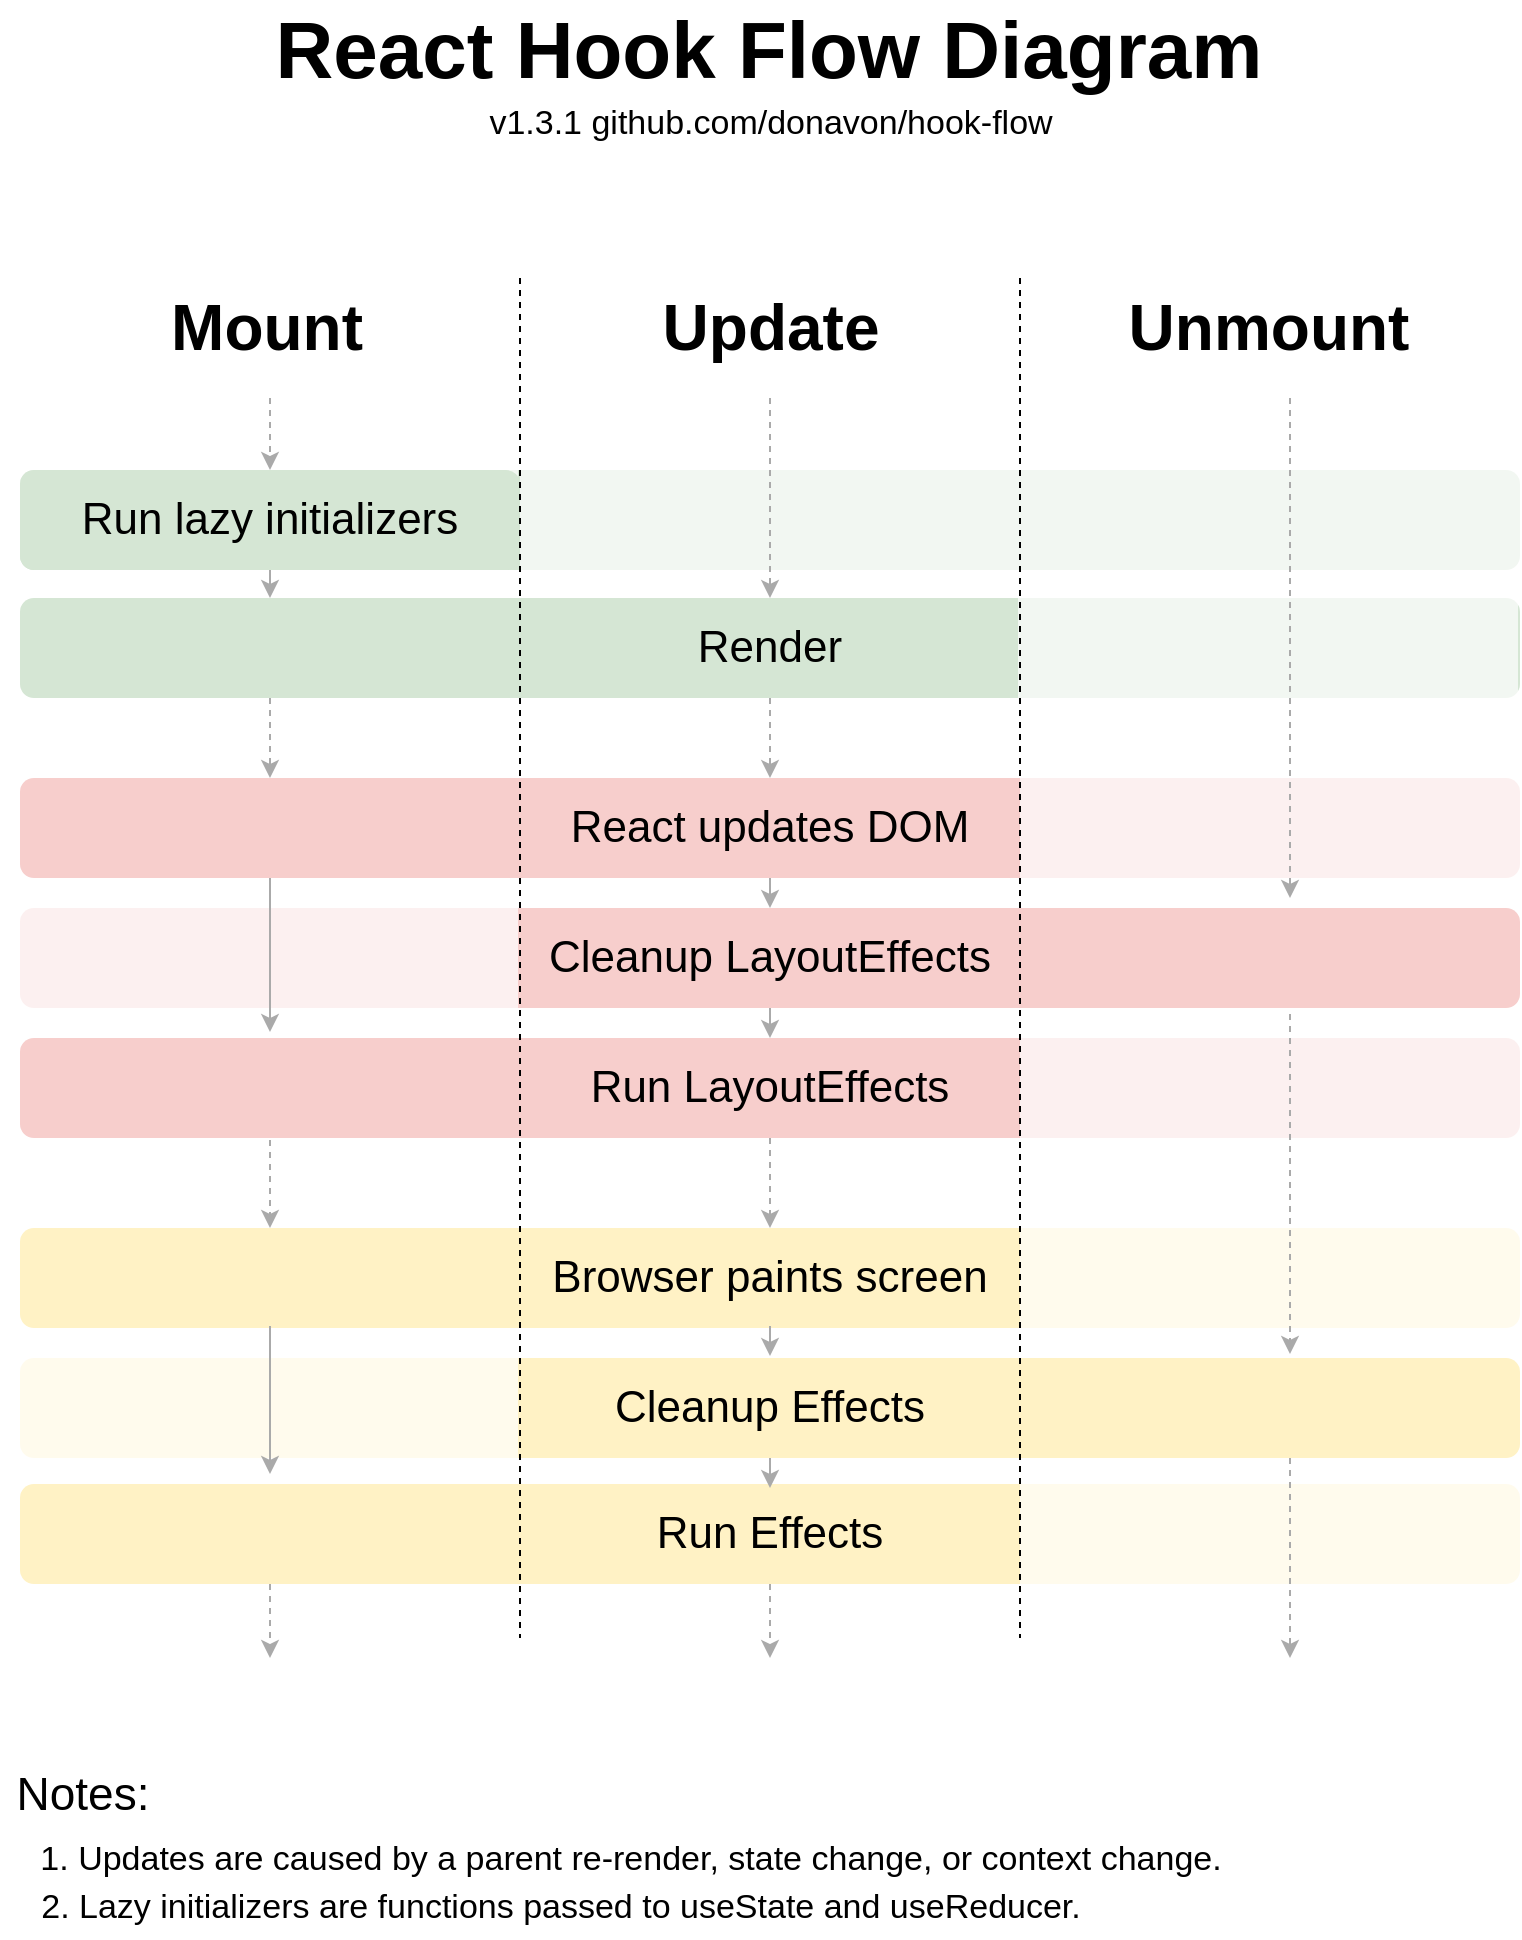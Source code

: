 <mxfile version="10.4.2" type="device"><diagram id="1f7LOVgMw23wa4iWRDQv" name="Page-1"><mxGraphModel dx="918" dy="625" grid="1" gridSize="10" guides="1" tooltips="1" connect="1" arrows="1" fold="1" page="1" pageScale="1" pageWidth="850" pageHeight="1100" background="#FFFFFF" math="0" shadow="0"><root><mxCell id="0"/><mxCell id="1" parent="0"/><mxCell id="P9dzV_uxmLl55_uZoSnp-31" value="&lt;font size=&quot;1&quot;&gt;&lt;b style=&quot;font-size: 40px&quot;&gt;React Hook Flow Diagram&lt;/b&gt;&lt;/font&gt;" style="text;html=1;resizable=0;autosize=1;align=center;verticalAlign=middle;points=[];fillColor=none;strokeColor=none;rounded=0;" parent="1" vertex="1"><mxGeometry x="169" y="50" width="510" height="30" as="geometry"/></mxCell><mxCell id="eATNRp91KAeAuzyoPof7-5" value="&lt;div style=&quot;text-align: left&quot;&gt;&lt;span&gt;2. Lazy initializers are functions passed to useState and useReducer.&lt;/span&gt;&lt;/div&gt;" style="text;html=1;resizable=0;autosize=1;align=center;verticalAlign=middle;points=[];fillColor=none;strokeColor=none;rounded=0;fontSize=17;" parent="1" vertex="1"><mxGeometry x="50" y="980" width="540" height="30" as="geometry"/></mxCell><mxCell id="wlTrHq-hXa-ltnFN4co9-39" style="edgeStyle=orthogonalEdgeStyle;rounded=0;orthogonalLoop=1;jettySize=auto;html=1;exitX=0.5;exitY=1;exitDx=0;exitDy=0;entryX=0.5;entryY=0;entryDx=0;entryDy=0;fontSize=32;dashed=1;strokeWidth=1;strokeColor=#aaaaaa;" parent="1" source="eATNRp91KAeAuzyoPof7-12" target="wlTrHq-hXa-ltnFN4co9-17" edge="1"><mxGeometry relative="1" as="geometry"/></mxCell><mxCell id="eATNRp91KAeAuzyoPof7-12" value="&lt;font style=&quot;font-size: 22px&quot;&gt;Render&lt;/font&gt;" style="rounded=1;whiteSpace=wrap;html=1;absoluteArcSize=1;arcSize=14;strokeWidth=2;fontSize=17;fillColor=#d5e6d4;strokeColor=none;" parent="1" vertex="1"><mxGeometry x="50" y="340" width="750" height="50" as="geometry"/></mxCell><mxCell id="eATNRp91KAeAuzyoPof7-39" value="v1.3.1 github.com/donavon/hook-flow&lt;br&gt;" style="text;html=1;resizable=0;autosize=1;align=center;verticalAlign=middle;points=[];fillColor=none;strokeColor=none;rounded=0;fontSize=17;" parent="1" vertex="1"><mxGeometry x="275" y="88" width="300" height="30" as="geometry"/></mxCell><mxCell id="wlTrHq-hXa-ltnFN4co9-2" value="&lt;div style=&quot;text-align: left&quot;&gt;&lt;span&gt;1. Updates are caused by a parent re-render, state change, or context change.&lt;/span&gt;&lt;/div&gt;" style="text;html=1;resizable=0;autosize=1;align=center;verticalAlign=middle;points=[];fillColor=none;strokeColor=none;rounded=0;fontSize=17;" parent="1" vertex="1"><mxGeometry x="50" y="956" width="610" height="30" as="geometry"/></mxCell><mxCell id="wlTrHq-hXa-ltnFN4co9-13" value="" style="whiteSpace=wrap;html=1;strokeColor=none;fillColor=#FFFFFF;fontSize=17;opacity=70;" parent="1" vertex="1"><mxGeometry x="549" y="334" width="250" height="61" as="geometry"/></mxCell><mxCell id="wlTrHq-hXa-ltnFN4co9-15" value="&lt;font style=&quot;font-size: 32px;&quot;&gt;Unmount&lt;/font&gt;" style="text;html=1;resizable=0;autosize=1;align=center;verticalAlign=middle;points=[];fillColor=none;strokeColor=none;rounded=0;fontSize=32;opacity=70;fontStyle=1" parent="1" vertex="1"><mxGeometry x="624" y="190" width="100" height="30" as="geometry"/></mxCell><mxCell id="wlTrHq-hXa-ltnFN4co9-16" value="&lt;font style=&quot;font-size: 32px;&quot;&gt;Mount&lt;/font&gt;" style="text;html=1;resizable=0;autosize=1;align=center;verticalAlign=middle;points=[];fillColor=none;strokeColor=none;rounded=0;fontSize=32;opacity=70;fontStyle=1" parent="1" vertex="1"><mxGeometry x="133" y="190" width="80" height="30" as="geometry"/></mxCell><mxCell id="wlTrHq-hXa-ltnFN4co9-17" value="&lt;font style=&quot;font-size: 22px&quot;&gt;React updates DOM&lt;/font&gt;" style="rounded=1;whiteSpace=wrap;html=1;absoluteArcSize=1;arcSize=14;strokeWidth=2;fontSize=17;fillColor=#f7cecc;strokeColor=none;" parent="1" vertex="1"><mxGeometry x="50" y="430" width="750" height="50" as="geometry"/></mxCell><mxCell id="wlTrHq-hXa-ltnFN4co9-19" value="" style="whiteSpace=wrap;html=1;strokeColor=none;fillColor=#FFFFFF;fontSize=17;opacity=70;" parent="1" vertex="1"><mxGeometry x="550" y="426.5" width="250" height="61" as="geometry"/></mxCell><mxCell id="wlTrHq-hXa-ltnFN4co9-20" value="&lt;font style=&quot;font-size: 22px&quot;&gt;Cleanup LayoutEffects&lt;/font&gt;" style="rounded=1;whiteSpace=wrap;html=1;absoluteArcSize=1;arcSize=14;strokeWidth=2;fontSize=17;fillColor=#f7cecc;strokeColor=none;" parent="1" vertex="1"><mxGeometry x="50" y="495" width="750" height="50" as="geometry"/></mxCell><mxCell id="wlTrHq-hXa-ltnFN4co9-21" value="" style="whiteSpace=wrap;html=1;strokeColor=none;fillColor=#FFFFFF;fontSize=17;opacity=70;" parent="1" vertex="1"><mxGeometry x="49" y="490" width="250" height="61" as="geometry"/></mxCell><mxCell id="wlTrHq-hXa-ltnFN4co9-41" style="edgeStyle=orthogonalEdgeStyle;rounded=0;orthogonalLoop=1;jettySize=auto;html=1;exitX=0.5;exitY=1;exitDx=0;exitDy=0;entryX=0.5;entryY=0;entryDx=0;entryDy=0;fontSize=32;dashed=1;strokeWidth=1;strokeColor=#aaaaaa;" parent="1" source="wlTrHq-hXa-ltnFN4co9-23" target="wlTrHq-hXa-ltnFN4co9-30" edge="1"><mxGeometry relative="1" as="geometry"/></mxCell><mxCell id="wlTrHq-hXa-ltnFN4co9-23" value="&lt;font style=&quot;font-size: 22px&quot;&gt;Run LayoutEffects&lt;/font&gt;" style="rounded=1;whiteSpace=wrap;html=1;absoluteArcSize=1;arcSize=14;strokeWidth=2;fontSize=17;fillColor=#f7cecc;strokeColor=none;" parent="1" vertex="1"><mxGeometry x="50" y="560" width="750" height="50" as="geometry"/></mxCell><mxCell id="wlTrHq-hXa-ltnFN4co9-25" value="" style="whiteSpace=wrap;html=1;strokeColor=none;fillColor=#FFFFFF;fontSize=17;opacity=70;" parent="1" vertex="1"><mxGeometry x="550" y="553" width="250" height="61" as="geometry"/></mxCell><mxCell id="wlTrHq-hXa-ltnFN4co9-26" value="" style="rounded=1;whiteSpace=wrap;html=1;absoluteArcSize=1;arcSize=14;strokeWidth=2;fontSize=17;fillColor=#D5E6D4;strokeColor=none;" parent="1" vertex="1"><mxGeometry x="50" y="276" width="750" height="50" as="geometry"/></mxCell><mxCell id="wlTrHq-hXa-ltnFN4co9-27" value="" style="whiteSpace=wrap;html=1;strokeColor=none;fillColor=#FFFFFF;fontSize=17;opacity=70;" parent="1" vertex="1"><mxGeometry x="49" y="251" width="250" height="61" as="geometry"/></mxCell><mxCell id="wlTrHq-hXa-ltnFN4co9-28" value="" style="whiteSpace=wrap;html=1;strokeColor=none;fillColor=#FFFFFF;fontSize=17;opacity=70;" parent="1" vertex="1"><mxGeometry x="300" y="269" width="500" height="61" as="geometry"/></mxCell><mxCell id="wlTrHq-hXa-ltnFN4co9-29" value="&lt;font style=&quot;font-size: 22px&quot;&gt;Run lazy initializers&lt;/font&gt;" style="rounded=1;whiteSpace=wrap;html=1;absoluteArcSize=1;arcSize=14;strokeWidth=2;fontSize=17;fillColor=#D5E6D4;strokeColor=none;" parent="1" vertex="1"><mxGeometry x="50" y="276" width="250" height="50" as="geometry"/></mxCell><mxCell id="wlTrHq-hXa-ltnFN4co9-30" value="&lt;font style=&quot;font-size: 22px&quot;&gt;Browser paints screen&lt;/font&gt;" style="rounded=1;whiteSpace=wrap;html=1;absoluteArcSize=1;arcSize=14;strokeWidth=2;fontSize=17;fillColor=#fff2c5;strokeColor=none;" parent="1" vertex="1"><mxGeometry x="50" y="655" width="750" height="50" as="geometry"/></mxCell><mxCell id="wlTrHq-hXa-ltnFN4co9-32" value="" style="whiteSpace=wrap;html=1;strokeColor=none;fillColor=#FFFFFF;fontSize=17;opacity=70;" parent="1" vertex="1"><mxGeometry x="550" y="650" width="250" height="61" as="geometry"/></mxCell><mxCell id="wlTrHq-hXa-ltnFN4co9-33" value="&lt;font style=&quot;font-size: 22px&quot;&gt;Cleanup Effects&lt;/font&gt;" style="rounded=1;whiteSpace=wrap;html=1;absoluteArcSize=1;arcSize=14;strokeWidth=2;fontSize=17;fillColor=#fff2c5;strokeColor=none;" parent="1" vertex="1"><mxGeometry x="50" y="720" width="750" height="50" as="geometry"/></mxCell><mxCell id="wlTrHq-hXa-ltnFN4co9-34" value="" style="whiteSpace=wrap;html=1;strokeColor=none;fillColor=#FFFFFF;fontSize=17;opacity=70;" parent="1" vertex="1"><mxGeometry x="49" y="713.5" width="250" height="61" as="geometry"/></mxCell><mxCell id="wlTrHq-hXa-ltnFN4co9-36" value="&lt;font style=&quot;font-size: 22px&quot;&gt;Run Effects&lt;/font&gt;" style="rounded=1;whiteSpace=wrap;html=1;absoluteArcSize=1;arcSize=14;strokeWidth=2;fontSize=17;fillColor=#fff2c5;strokeColor=none;" parent="1" vertex="1"><mxGeometry x="50" y="783" width="750" height="50" as="geometry"/></mxCell><mxCell id="wlTrHq-hXa-ltnFN4co9-37" value="" style="whiteSpace=wrap;html=1;strokeColor=none;fillColor=#FFFFFF;fontSize=17;opacity=70;" parent="1" vertex="1"><mxGeometry x="550" y="776.5" width="250" height="61" as="geometry"/></mxCell><mxCell id="wlTrHq-hXa-ltnFN4co9-42" value="" style="endArrow=none;dashed=1;html=1;fontSize=32;" parent="1" edge="1"><mxGeometry width="50" height="50" relative="1" as="geometry"><mxPoint x="300" y="180" as="sourcePoint"/><mxPoint x="300" y="860" as="targetPoint"/></mxGeometry></mxCell><mxCell id="wlTrHq-hXa-ltnFN4co9-43" value="" style="endArrow=none;dashed=1;html=1;fontSize=32;" parent="1" edge="1"><mxGeometry width="50" height="50" relative="1" as="geometry"><mxPoint x="550" y="180" as="sourcePoint"/><mxPoint x="550" y="860" as="targetPoint"/></mxGeometry></mxCell><mxCell id="wlTrHq-hXa-ltnFN4co9-44" value="&lt;font style=&quot;font-size: 32px&quot;&gt;Update&lt;/font&gt;" style="text;html=1;resizable=0;autosize=1;align=center;verticalAlign=middle;points=[];fillColor=none;strokeColor=none;rounded=0;fontSize=32;opacity=70;fontStyle=1" parent="1" vertex="1"><mxGeometry x="364.5" y="185" width="120" height="40" as="geometry"/></mxCell><mxCell id="wlTrHq-hXa-ltnFN4co9-45" value="&lt;font style=&quot;font-size: 23px&quot;&gt;Notes:&lt;/font&gt;" style="text;html=1;resizable=0;autosize=1;align=center;verticalAlign=middle;points=[];fillColor=none;strokeColor=none;rounded=0;fontSize=32;opacity=70;" parent="1" vertex="1"><mxGeometry x="40.5" y="910" width="80" height="50" as="geometry"/></mxCell><mxCell id="2kpdBzZWyC9d9FFGV0bG-1" style="edgeStyle=orthogonalEdgeStyle;rounded=0;orthogonalLoop=1;jettySize=auto;html=1;exitX=0.5;exitY=1;exitDx=0;exitDy=0;entryX=0.5;entryY=0;entryDx=0;entryDy=0;fontSize=32;dashed=1;strokeWidth=1;strokeColor=#aaaaaa;" parent="1" edge="1"><mxGeometry relative="1" as="geometry"><mxPoint x="175" y="390" as="sourcePoint"/><mxPoint x="175" y="430" as="targetPoint"/><Array as="points"><mxPoint x="175" y="397"/><mxPoint x="175" y="397"/></Array></mxGeometry></mxCell><mxCell id="2kpdBzZWyC9d9FFGV0bG-2" style="edgeStyle=orthogonalEdgeStyle;rounded=0;orthogonalLoop=1;jettySize=auto;html=1;exitX=0.5;exitY=1;exitDx=0;exitDy=0;entryX=0.5;entryY=0;entryDx=0;entryDy=0;fontSize=32;dashed=1;strokeWidth=1;strokeColor=#aaaaaa;" parent="1" edge="1"><mxGeometry relative="1" as="geometry"><mxPoint x="175" y="611" as="sourcePoint"/><mxPoint x="175" y="655" as="targetPoint"/><Array as="points"><mxPoint x="175" y="618"/><mxPoint x="175" y="618"/></Array></mxGeometry></mxCell><mxCell id="2kpdBzZWyC9d9FFGV0bG-3" style="edgeStyle=orthogonalEdgeStyle;rounded=0;orthogonalLoop=1;jettySize=auto;html=1;exitX=0.5;exitY=1;exitDx=0;exitDy=0;entryX=0.5;entryY=0;entryDx=0;entryDy=0;fontSize=32;dashed=1;strokeWidth=1;strokeColor=#aaaaaa;" parent="1" edge="1"><mxGeometry relative="1" as="geometry"><mxPoint x="175" y="833" as="sourcePoint"/><mxPoint x="175" y="870" as="targetPoint"/><Array as="points"><mxPoint x="175" y="840"/><mxPoint x="175" y="840"/></Array></mxGeometry></mxCell><mxCell id="2kpdBzZWyC9d9FFGV0bG-4" style="edgeStyle=orthogonalEdgeStyle;rounded=0;orthogonalLoop=1;jettySize=auto;html=1;fontSize=32;dashed=1;strokeWidth=1;strokeColor=#aaaaaa;" parent="1" edge="1"><mxGeometry relative="1" as="geometry"><mxPoint x="685" y="240" as="sourcePoint"/><mxPoint x="685" y="490" as="targetPoint"/><Array as="points"><mxPoint x="685" y="397"/><mxPoint x="685" y="397"/></Array></mxGeometry></mxCell><mxCell id="2kpdBzZWyC9d9FFGV0bG-5" style="edgeStyle=orthogonalEdgeStyle;rounded=0;orthogonalLoop=1;jettySize=auto;html=1;entryX=0.5;entryY=0;entryDx=0;entryDy=0;fontSize=32;dashed=1;strokeWidth=1;strokeColor=#aaaaaa;" parent="1" edge="1"><mxGeometry relative="1" as="geometry"><mxPoint x="685" y="548" as="sourcePoint"/><mxPoint x="685" y="718" as="targetPoint"/><Array as="points"><mxPoint x="685" y="616"/><mxPoint x="685" y="616"/></Array></mxGeometry></mxCell><mxCell id="2kpdBzZWyC9d9FFGV0bG-6" style="edgeStyle=orthogonalEdgeStyle;rounded=0;orthogonalLoop=1;jettySize=auto;html=1;exitX=0.5;exitY=1;exitDx=0;exitDy=0;entryX=0.5;entryY=0;entryDx=0;entryDy=0;fontSize=32;dashed=1;strokeWidth=1;strokeColor=#aaaaaa;" parent="1" edge="1"><mxGeometry relative="1" as="geometry"><mxPoint x="685" y="770" as="sourcePoint"/><mxPoint x="685" y="870" as="targetPoint"/><Array as="points"><mxPoint x="685" y="837"/><mxPoint x="685" y="837"/></Array></mxGeometry></mxCell><mxCell id="2kpdBzZWyC9d9FFGV0bG-7" style="edgeStyle=orthogonalEdgeStyle;rounded=0;orthogonalLoop=1;jettySize=auto;html=1;exitX=0.5;exitY=1;exitDx=0;exitDy=0;entryX=0.5;entryY=0;entryDx=0;entryDy=0;fontSize=32;dashed=1;strokeWidth=1;strokeColor=#aaaaaa;" parent="1" edge="1"><mxGeometry relative="1" as="geometry"><mxPoint x="425" y="240" as="sourcePoint"/><mxPoint x="425" y="340" as="targetPoint"/></mxGeometry></mxCell><mxCell id="2kpdBzZWyC9d9FFGV0bG-8" style="edgeStyle=orthogonalEdgeStyle;rounded=0;orthogonalLoop=1;jettySize=auto;html=1;exitX=0.5;exitY=1;exitDx=0;exitDy=0;entryX=0.5;entryY=0;entryDx=0;entryDy=0;fontSize=32;dashed=1;strokeWidth=1;strokeColor=#aaaaaa;" parent="1" edge="1"><mxGeometry relative="1" as="geometry"><mxPoint x="175" y="240" as="sourcePoint"/><mxPoint x="175" y="276" as="targetPoint"/><Array as="points"><mxPoint x="175" y="247"/><mxPoint x="175" y="247"/></Array></mxGeometry></mxCell><mxCell id="2kpdBzZWyC9d9FFGV0bG-9" style="edgeStyle=orthogonalEdgeStyle;rounded=0;orthogonalLoop=1;jettySize=auto;html=1;exitX=0.5;exitY=1;exitDx=0;exitDy=0;entryX=0.5;entryY=0;entryDx=0;entryDy=0;fontSize=32;dashed=1;strokeWidth=1;strokeColor=#aaaaaa;" parent="1" edge="1"><mxGeometry relative="1" as="geometry"><mxPoint x="425" y="833" as="sourcePoint"/><mxPoint x="425" y="870" as="targetPoint"/></mxGeometry></mxCell><mxCell id="2kpdBzZWyC9d9FFGV0bG-13" style="edgeStyle=orthogonalEdgeStyle;rounded=0;orthogonalLoop=1;jettySize=auto;html=1;exitX=0.5;exitY=1;exitDx=0;exitDy=0;entryX=0.5;entryY=0;entryDx=0;entryDy=0;fontSize=32;strokeWidth=1;strokeColor=#aaaaaa;" parent="1" edge="1"><mxGeometry relative="1" as="geometry"><mxPoint x="175" y="704" as="sourcePoint"/><mxPoint x="175" y="778" as="targetPoint"/></mxGeometry></mxCell><mxCell id="2kpdBzZWyC9d9FFGV0bG-14" style="edgeStyle=orthogonalEdgeStyle;rounded=0;orthogonalLoop=1;jettySize=auto;html=1;exitX=0.5;exitY=1;exitDx=0;exitDy=0;entryX=0.5;entryY=0;entryDx=0;entryDy=0;fontSize=32;strokeWidth=1;strokeColor=#aaaaaa;" parent="1" edge="1"><mxGeometry relative="1" as="geometry"><mxPoint x="175" y="480" as="sourcePoint"/><mxPoint x="175" y="557" as="targetPoint"/></mxGeometry></mxCell><mxCell id="2kpdBzZWyC9d9FFGV0bG-15" style="edgeStyle=orthogonalEdgeStyle;rounded=0;orthogonalLoop=1;jettySize=auto;html=1;exitX=0.5;exitY=1;exitDx=0;exitDy=0;entryX=0.5;entryY=0;entryDx=0;entryDy=0;fontSize=32;strokeWidth=1;strokeColor=#aaaaaa;" parent="1" edge="1"><mxGeometry relative="1" as="geometry"><mxPoint x="175" y="326" as="sourcePoint"/><mxPoint x="175" y="340" as="targetPoint"/></mxGeometry></mxCell><mxCell id="2kpdBzZWyC9d9FFGV0bG-16" style="edgeStyle=orthogonalEdgeStyle;rounded=0;orthogonalLoop=1;jettySize=auto;html=1;exitX=0.5;exitY=1;exitDx=0;exitDy=0;entryX=0.5;entryY=0;entryDx=0;entryDy=0;fontSize=32;strokeWidth=1;strokeColor=#aaaaaa;" parent="1" edge="1"><mxGeometry relative="1" as="geometry"><mxPoint x="425" y="480" as="sourcePoint"/><mxPoint x="425" y="495" as="targetPoint"/></mxGeometry></mxCell><mxCell id="2kpdBzZWyC9d9FFGV0bG-17" style="edgeStyle=orthogonalEdgeStyle;rounded=0;orthogonalLoop=1;jettySize=auto;html=1;exitX=0.5;exitY=1;exitDx=0;exitDy=0;entryX=0.5;entryY=0;entryDx=0;entryDy=0;fontSize=32;strokeWidth=1;strokeColor=#aaaaaa;" parent="1" edge="1"><mxGeometry relative="1" as="geometry"><mxPoint x="425" y="545" as="sourcePoint"/><mxPoint x="425" y="560" as="targetPoint"/></mxGeometry></mxCell><mxCell id="2kpdBzZWyC9d9FFGV0bG-20" style="edgeStyle=orthogonalEdgeStyle;rounded=0;orthogonalLoop=1;jettySize=auto;html=1;exitX=0.5;exitY=1;exitDx=0;exitDy=0;entryX=0.5;entryY=0;entryDx=0;entryDy=0;fontSize=32;strokeWidth=1;strokeColor=#aaaaaa;" parent="1" edge="1"><mxGeometry relative="1" as="geometry"><mxPoint x="425" y="704" as="sourcePoint"/><mxPoint x="425" y="719" as="targetPoint"/></mxGeometry></mxCell><mxCell id="2kpdBzZWyC9d9FFGV0bG-21" style="edgeStyle=orthogonalEdgeStyle;rounded=0;orthogonalLoop=1;jettySize=auto;html=1;exitX=0.5;exitY=1;exitDx=0;exitDy=0;entryX=0.5;entryY=0;entryDx=0;entryDy=0;fontSize=32;strokeWidth=1;strokeColor=#aaaaaa;" parent="1" edge="1"><mxGeometry relative="1" as="geometry"><mxPoint x="425" y="770" as="sourcePoint"/><mxPoint x="425" y="785" as="targetPoint"/></mxGeometry></mxCell></root></mxGraphModel></diagram></mxfile>